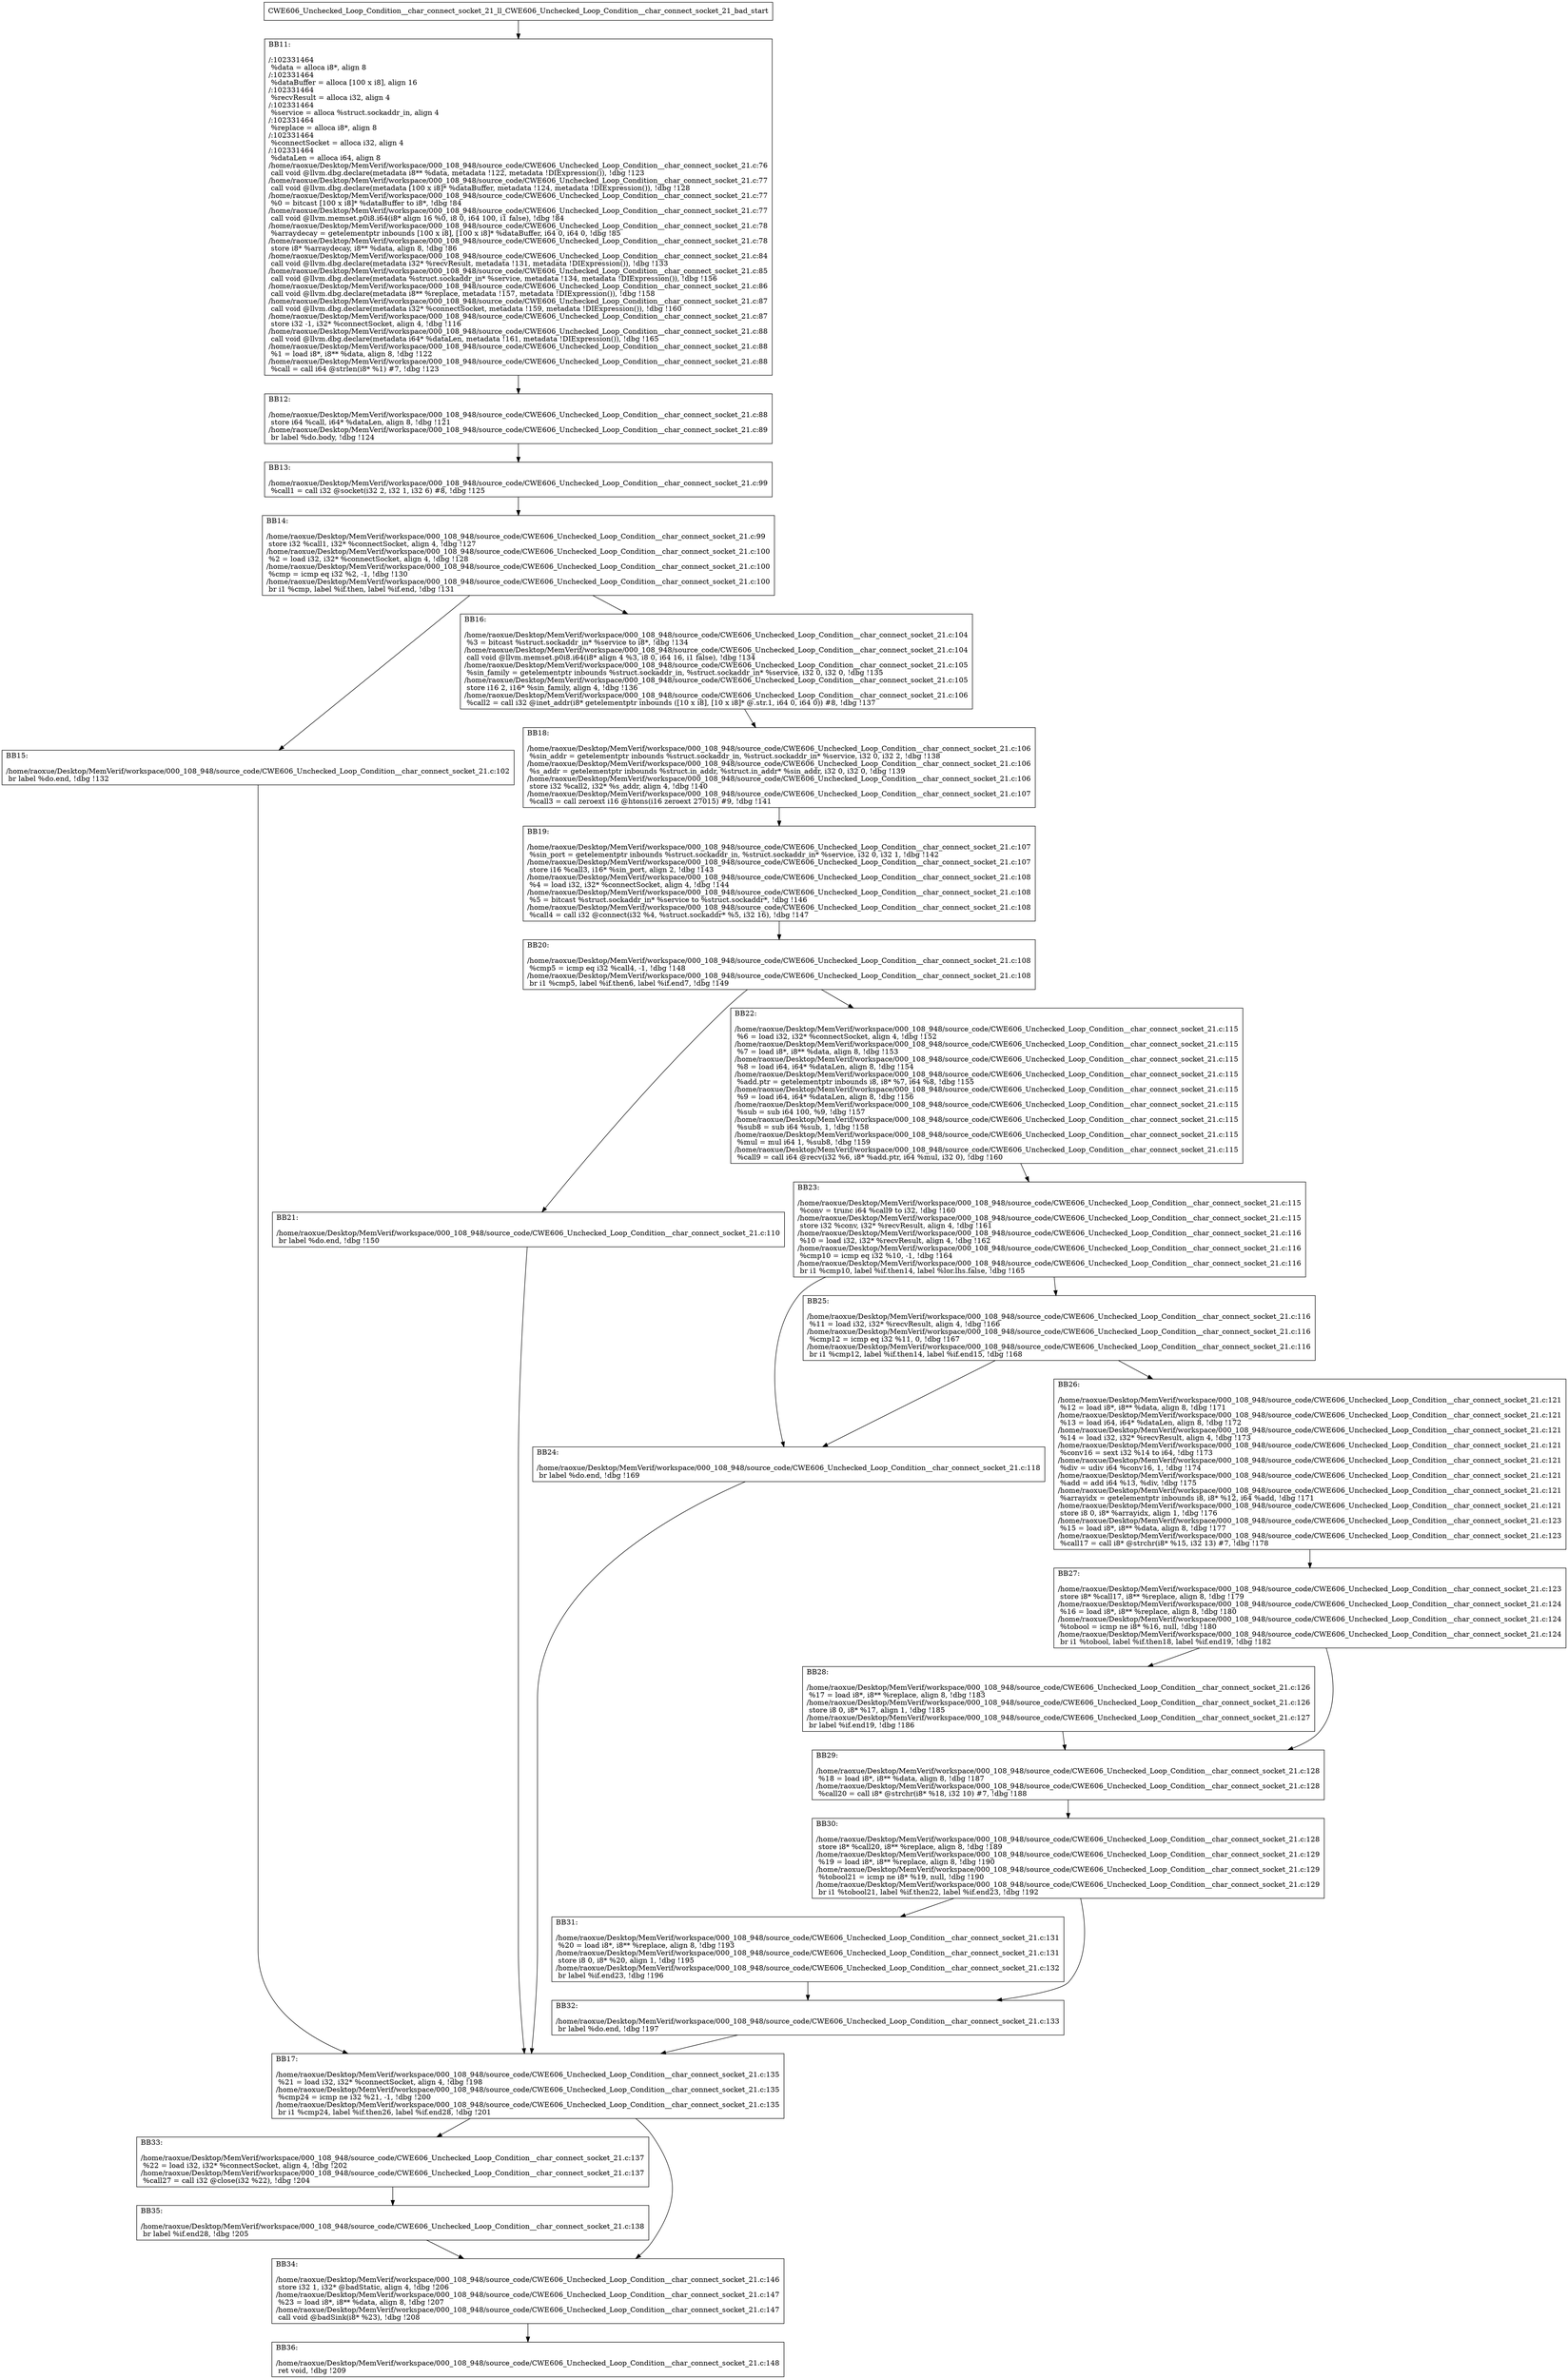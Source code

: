 digraph "CFG for'CWE606_Unchecked_Loop_Condition__char_connect_socket_21_ll_CWE606_Unchecked_Loop_Condition__char_connect_socket_21_bad' function" {
	BBCWE606_Unchecked_Loop_Condition__char_connect_socket_21_ll_CWE606_Unchecked_Loop_Condition__char_connect_socket_21_bad_start[shape=record,label="{CWE606_Unchecked_Loop_Condition__char_connect_socket_21_ll_CWE606_Unchecked_Loop_Condition__char_connect_socket_21_bad_start}"];
	BBCWE606_Unchecked_Loop_Condition__char_connect_socket_21_ll_CWE606_Unchecked_Loop_Condition__char_connect_socket_21_bad_start-> CWE606_Unchecked_Loop_Condition__char_connect_socket_21_ll_CWE606_Unchecked_Loop_Condition__char_connect_socket_21_badBB11;
	CWE606_Unchecked_Loop_Condition__char_connect_socket_21_ll_CWE606_Unchecked_Loop_Condition__char_connect_socket_21_badBB11 [shape=record, label="{BB11:\l\l/:102331464\l
  %data = alloca i8*, align 8\l
/:102331464\l
  %dataBuffer = alloca [100 x i8], align 16\l
/:102331464\l
  %recvResult = alloca i32, align 4\l
/:102331464\l
  %service = alloca %struct.sockaddr_in, align 4\l
/:102331464\l
  %replace = alloca i8*, align 8\l
/:102331464\l
  %connectSocket = alloca i32, align 4\l
/:102331464\l
  %dataLen = alloca i64, align 8\l
/home/raoxue/Desktop/MemVerif/workspace/000_108_948/source_code/CWE606_Unchecked_Loop_Condition__char_connect_socket_21.c:76\l
  call void @llvm.dbg.declare(metadata i8** %data, metadata !122, metadata !DIExpression()), !dbg !123\l
/home/raoxue/Desktop/MemVerif/workspace/000_108_948/source_code/CWE606_Unchecked_Loop_Condition__char_connect_socket_21.c:77\l
  call void @llvm.dbg.declare(metadata [100 x i8]* %dataBuffer, metadata !124, metadata !DIExpression()), !dbg !128\l
/home/raoxue/Desktop/MemVerif/workspace/000_108_948/source_code/CWE606_Unchecked_Loop_Condition__char_connect_socket_21.c:77\l
  %0 = bitcast [100 x i8]* %dataBuffer to i8*, !dbg !84\l
/home/raoxue/Desktop/MemVerif/workspace/000_108_948/source_code/CWE606_Unchecked_Loop_Condition__char_connect_socket_21.c:77\l
  call void @llvm.memset.p0i8.i64(i8* align 16 %0, i8 0, i64 100, i1 false), !dbg !84\l
/home/raoxue/Desktop/MemVerif/workspace/000_108_948/source_code/CWE606_Unchecked_Loop_Condition__char_connect_socket_21.c:78\l
  %arraydecay = getelementptr inbounds [100 x i8], [100 x i8]* %dataBuffer, i64 0, i64 0, !dbg !85\l
/home/raoxue/Desktop/MemVerif/workspace/000_108_948/source_code/CWE606_Unchecked_Loop_Condition__char_connect_socket_21.c:78\l
  store i8* %arraydecay, i8** %data, align 8, !dbg !86\l
/home/raoxue/Desktop/MemVerif/workspace/000_108_948/source_code/CWE606_Unchecked_Loop_Condition__char_connect_socket_21.c:84\l
  call void @llvm.dbg.declare(metadata i32* %recvResult, metadata !131, metadata !DIExpression()), !dbg !133\l
/home/raoxue/Desktop/MemVerif/workspace/000_108_948/source_code/CWE606_Unchecked_Loop_Condition__char_connect_socket_21.c:85\l
  call void @llvm.dbg.declare(metadata %struct.sockaddr_in* %service, metadata !134, metadata !DIExpression()), !dbg !156\l
/home/raoxue/Desktop/MemVerif/workspace/000_108_948/source_code/CWE606_Unchecked_Loop_Condition__char_connect_socket_21.c:86\l
  call void @llvm.dbg.declare(metadata i8** %replace, metadata !157, metadata !DIExpression()), !dbg !158\l
/home/raoxue/Desktop/MemVerif/workspace/000_108_948/source_code/CWE606_Unchecked_Loop_Condition__char_connect_socket_21.c:87\l
  call void @llvm.dbg.declare(metadata i32* %connectSocket, metadata !159, metadata !DIExpression()), !dbg !160\l
/home/raoxue/Desktop/MemVerif/workspace/000_108_948/source_code/CWE606_Unchecked_Loop_Condition__char_connect_socket_21.c:87\l
  store i32 -1, i32* %connectSocket, align 4, !dbg !116\l
/home/raoxue/Desktop/MemVerif/workspace/000_108_948/source_code/CWE606_Unchecked_Loop_Condition__char_connect_socket_21.c:88\l
  call void @llvm.dbg.declare(metadata i64* %dataLen, metadata !161, metadata !DIExpression()), !dbg !165\l
/home/raoxue/Desktop/MemVerif/workspace/000_108_948/source_code/CWE606_Unchecked_Loop_Condition__char_connect_socket_21.c:88\l
  %1 = load i8*, i8** %data, align 8, !dbg !122\l
/home/raoxue/Desktop/MemVerif/workspace/000_108_948/source_code/CWE606_Unchecked_Loop_Condition__char_connect_socket_21.c:88\l
  %call = call i64 @strlen(i8* %1) #7, !dbg !123\l
}"];
	CWE606_Unchecked_Loop_Condition__char_connect_socket_21_ll_CWE606_Unchecked_Loop_Condition__char_connect_socket_21_badBB11-> CWE606_Unchecked_Loop_Condition__char_connect_socket_21_ll_CWE606_Unchecked_Loop_Condition__char_connect_socket_21_badBB12;
	CWE606_Unchecked_Loop_Condition__char_connect_socket_21_ll_CWE606_Unchecked_Loop_Condition__char_connect_socket_21_badBB12 [shape=record, label="{BB12:\l\l/home/raoxue/Desktop/MemVerif/workspace/000_108_948/source_code/CWE606_Unchecked_Loop_Condition__char_connect_socket_21.c:88\l
  store i64 %call, i64* %dataLen, align 8, !dbg !121\l
/home/raoxue/Desktop/MemVerif/workspace/000_108_948/source_code/CWE606_Unchecked_Loop_Condition__char_connect_socket_21.c:89\l
  br label %do.body, !dbg !124\l
}"];
	CWE606_Unchecked_Loop_Condition__char_connect_socket_21_ll_CWE606_Unchecked_Loop_Condition__char_connect_socket_21_badBB12-> CWE606_Unchecked_Loop_Condition__char_connect_socket_21_ll_CWE606_Unchecked_Loop_Condition__char_connect_socket_21_badBB13;
	CWE606_Unchecked_Loop_Condition__char_connect_socket_21_ll_CWE606_Unchecked_Loop_Condition__char_connect_socket_21_badBB13 [shape=record, label="{BB13:\l\l/home/raoxue/Desktop/MemVerif/workspace/000_108_948/source_code/CWE606_Unchecked_Loop_Condition__char_connect_socket_21.c:99\l
  %call1 = call i32 @socket(i32 2, i32 1, i32 6) #8, !dbg !125\l
}"];
	CWE606_Unchecked_Loop_Condition__char_connect_socket_21_ll_CWE606_Unchecked_Loop_Condition__char_connect_socket_21_badBB13-> CWE606_Unchecked_Loop_Condition__char_connect_socket_21_ll_CWE606_Unchecked_Loop_Condition__char_connect_socket_21_badBB14;
	CWE606_Unchecked_Loop_Condition__char_connect_socket_21_ll_CWE606_Unchecked_Loop_Condition__char_connect_socket_21_badBB14 [shape=record, label="{BB14:\l\l/home/raoxue/Desktop/MemVerif/workspace/000_108_948/source_code/CWE606_Unchecked_Loop_Condition__char_connect_socket_21.c:99\l
  store i32 %call1, i32* %connectSocket, align 4, !dbg !127\l
/home/raoxue/Desktop/MemVerif/workspace/000_108_948/source_code/CWE606_Unchecked_Loop_Condition__char_connect_socket_21.c:100\l
  %2 = load i32, i32* %connectSocket, align 4, !dbg !128\l
/home/raoxue/Desktop/MemVerif/workspace/000_108_948/source_code/CWE606_Unchecked_Loop_Condition__char_connect_socket_21.c:100\l
  %cmp = icmp eq i32 %2, -1, !dbg !130\l
/home/raoxue/Desktop/MemVerif/workspace/000_108_948/source_code/CWE606_Unchecked_Loop_Condition__char_connect_socket_21.c:100\l
  br i1 %cmp, label %if.then, label %if.end, !dbg !131\l
}"];
	CWE606_Unchecked_Loop_Condition__char_connect_socket_21_ll_CWE606_Unchecked_Loop_Condition__char_connect_socket_21_badBB14-> CWE606_Unchecked_Loop_Condition__char_connect_socket_21_ll_CWE606_Unchecked_Loop_Condition__char_connect_socket_21_badBB15;
	CWE606_Unchecked_Loop_Condition__char_connect_socket_21_ll_CWE606_Unchecked_Loop_Condition__char_connect_socket_21_badBB14-> CWE606_Unchecked_Loop_Condition__char_connect_socket_21_ll_CWE606_Unchecked_Loop_Condition__char_connect_socket_21_badBB16;
	CWE606_Unchecked_Loop_Condition__char_connect_socket_21_ll_CWE606_Unchecked_Loop_Condition__char_connect_socket_21_badBB15 [shape=record, label="{BB15:\l\l/home/raoxue/Desktop/MemVerif/workspace/000_108_948/source_code/CWE606_Unchecked_Loop_Condition__char_connect_socket_21.c:102\l
  br label %do.end, !dbg !132\l
}"];
	CWE606_Unchecked_Loop_Condition__char_connect_socket_21_ll_CWE606_Unchecked_Loop_Condition__char_connect_socket_21_badBB15-> CWE606_Unchecked_Loop_Condition__char_connect_socket_21_ll_CWE606_Unchecked_Loop_Condition__char_connect_socket_21_badBB17;
	CWE606_Unchecked_Loop_Condition__char_connect_socket_21_ll_CWE606_Unchecked_Loop_Condition__char_connect_socket_21_badBB16 [shape=record, label="{BB16:\l\l/home/raoxue/Desktop/MemVerif/workspace/000_108_948/source_code/CWE606_Unchecked_Loop_Condition__char_connect_socket_21.c:104\l
  %3 = bitcast %struct.sockaddr_in* %service to i8*, !dbg !134\l
/home/raoxue/Desktop/MemVerif/workspace/000_108_948/source_code/CWE606_Unchecked_Loop_Condition__char_connect_socket_21.c:104\l
  call void @llvm.memset.p0i8.i64(i8* align 4 %3, i8 0, i64 16, i1 false), !dbg !134\l
/home/raoxue/Desktop/MemVerif/workspace/000_108_948/source_code/CWE606_Unchecked_Loop_Condition__char_connect_socket_21.c:105\l
  %sin_family = getelementptr inbounds %struct.sockaddr_in, %struct.sockaddr_in* %service, i32 0, i32 0, !dbg !135\l
/home/raoxue/Desktop/MemVerif/workspace/000_108_948/source_code/CWE606_Unchecked_Loop_Condition__char_connect_socket_21.c:105\l
  store i16 2, i16* %sin_family, align 4, !dbg !136\l
/home/raoxue/Desktop/MemVerif/workspace/000_108_948/source_code/CWE606_Unchecked_Loop_Condition__char_connect_socket_21.c:106\l
  %call2 = call i32 @inet_addr(i8* getelementptr inbounds ([10 x i8], [10 x i8]* @.str.1, i64 0, i64 0)) #8, !dbg !137\l
}"];
	CWE606_Unchecked_Loop_Condition__char_connect_socket_21_ll_CWE606_Unchecked_Loop_Condition__char_connect_socket_21_badBB16-> CWE606_Unchecked_Loop_Condition__char_connect_socket_21_ll_CWE606_Unchecked_Loop_Condition__char_connect_socket_21_badBB18;
	CWE606_Unchecked_Loop_Condition__char_connect_socket_21_ll_CWE606_Unchecked_Loop_Condition__char_connect_socket_21_badBB18 [shape=record, label="{BB18:\l\l/home/raoxue/Desktop/MemVerif/workspace/000_108_948/source_code/CWE606_Unchecked_Loop_Condition__char_connect_socket_21.c:106\l
  %sin_addr = getelementptr inbounds %struct.sockaddr_in, %struct.sockaddr_in* %service, i32 0, i32 2, !dbg !138\l
/home/raoxue/Desktop/MemVerif/workspace/000_108_948/source_code/CWE606_Unchecked_Loop_Condition__char_connect_socket_21.c:106\l
  %s_addr = getelementptr inbounds %struct.in_addr, %struct.in_addr* %sin_addr, i32 0, i32 0, !dbg !139\l
/home/raoxue/Desktop/MemVerif/workspace/000_108_948/source_code/CWE606_Unchecked_Loop_Condition__char_connect_socket_21.c:106\l
  store i32 %call2, i32* %s_addr, align 4, !dbg !140\l
/home/raoxue/Desktop/MemVerif/workspace/000_108_948/source_code/CWE606_Unchecked_Loop_Condition__char_connect_socket_21.c:107\l
  %call3 = call zeroext i16 @htons(i16 zeroext 27015) #9, !dbg !141\l
}"];
	CWE606_Unchecked_Loop_Condition__char_connect_socket_21_ll_CWE606_Unchecked_Loop_Condition__char_connect_socket_21_badBB18-> CWE606_Unchecked_Loop_Condition__char_connect_socket_21_ll_CWE606_Unchecked_Loop_Condition__char_connect_socket_21_badBB19;
	CWE606_Unchecked_Loop_Condition__char_connect_socket_21_ll_CWE606_Unchecked_Loop_Condition__char_connect_socket_21_badBB19 [shape=record, label="{BB19:\l\l/home/raoxue/Desktop/MemVerif/workspace/000_108_948/source_code/CWE606_Unchecked_Loop_Condition__char_connect_socket_21.c:107\l
  %sin_port = getelementptr inbounds %struct.sockaddr_in, %struct.sockaddr_in* %service, i32 0, i32 1, !dbg !142\l
/home/raoxue/Desktop/MemVerif/workspace/000_108_948/source_code/CWE606_Unchecked_Loop_Condition__char_connect_socket_21.c:107\l
  store i16 %call3, i16* %sin_port, align 2, !dbg !143\l
/home/raoxue/Desktop/MemVerif/workspace/000_108_948/source_code/CWE606_Unchecked_Loop_Condition__char_connect_socket_21.c:108\l
  %4 = load i32, i32* %connectSocket, align 4, !dbg !144\l
/home/raoxue/Desktop/MemVerif/workspace/000_108_948/source_code/CWE606_Unchecked_Loop_Condition__char_connect_socket_21.c:108\l
  %5 = bitcast %struct.sockaddr_in* %service to %struct.sockaddr*, !dbg !146\l
/home/raoxue/Desktop/MemVerif/workspace/000_108_948/source_code/CWE606_Unchecked_Loop_Condition__char_connect_socket_21.c:108\l
  %call4 = call i32 @connect(i32 %4, %struct.sockaddr* %5, i32 16), !dbg !147\l
}"];
	CWE606_Unchecked_Loop_Condition__char_connect_socket_21_ll_CWE606_Unchecked_Loop_Condition__char_connect_socket_21_badBB19-> CWE606_Unchecked_Loop_Condition__char_connect_socket_21_ll_CWE606_Unchecked_Loop_Condition__char_connect_socket_21_badBB20;
	CWE606_Unchecked_Loop_Condition__char_connect_socket_21_ll_CWE606_Unchecked_Loop_Condition__char_connect_socket_21_badBB20 [shape=record, label="{BB20:\l\l/home/raoxue/Desktop/MemVerif/workspace/000_108_948/source_code/CWE606_Unchecked_Loop_Condition__char_connect_socket_21.c:108\l
  %cmp5 = icmp eq i32 %call4, -1, !dbg !148\l
/home/raoxue/Desktop/MemVerif/workspace/000_108_948/source_code/CWE606_Unchecked_Loop_Condition__char_connect_socket_21.c:108\l
  br i1 %cmp5, label %if.then6, label %if.end7, !dbg !149\l
}"];
	CWE606_Unchecked_Loop_Condition__char_connect_socket_21_ll_CWE606_Unchecked_Loop_Condition__char_connect_socket_21_badBB20-> CWE606_Unchecked_Loop_Condition__char_connect_socket_21_ll_CWE606_Unchecked_Loop_Condition__char_connect_socket_21_badBB21;
	CWE606_Unchecked_Loop_Condition__char_connect_socket_21_ll_CWE606_Unchecked_Loop_Condition__char_connect_socket_21_badBB20-> CWE606_Unchecked_Loop_Condition__char_connect_socket_21_ll_CWE606_Unchecked_Loop_Condition__char_connect_socket_21_badBB22;
	CWE606_Unchecked_Loop_Condition__char_connect_socket_21_ll_CWE606_Unchecked_Loop_Condition__char_connect_socket_21_badBB21 [shape=record, label="{BB21:\l\l/home/raoxue/Desktop/MemVerif/workspace/000_108_948/source_code/CWE606_Unchecked_Loop_Condition__char_connect_socket_21.c:110\l
  br label %do.end, !dbg !150\l
}"];
	CWE606_Unchecked_Loop_Condition__char_connect_socket_21_ll_CWE606_Unchecked_Loop_Condition__char_connect_socket_21_badBB21-> CWE606_Unchecked_Loop_Condition__char_connect_socket_21_ll_CWE606_Unchecked_Loop_Condition__char_connect_socket_21_badBB17;
	CWE606_Unchecked_Loop_Condition__char_connect_socket_21_ll_CWE606_Unchecked_Loop_Condition__char_connect_socket_21_badBB22 [shape=record, label="{BB22:\l\l/home/raoxue/Desktop/MemVerif/workspace/000_108_948/source_code/CWE606_Unchecked_Loop_Condition__char_connect_socket_21.c:115\l
  %6 = load i32, i32* %connectSocket, align 4, !dbg !152\l
/home/raoxue/Desktop/MemVerif/workspace/000_108_948/source_code/CWE606_Unchecked_Loop_Condition__char_connect_socket_21.c:115\l
  %7 = load i8*, i8** %data, align 8, !dbg !153\l
/home/raoxue/Desktop/MemVerif/workspace/000_108_948/source_code/CWE606_Unchecked_Loop_Condition__char_connect_socket_21.c:115\l
  %8 = load i64, i64* %dataLen, align 8, !dbg !154\l
/home/raoxue/Desktop/MemVerif/workspace/000_108_948/source_code/CWE606_Unchecked_Loop_Condition__char_connect_socket_21.c:115\l
  %add.ptr = getelementptr inbounds i8, i8* %7, i64 %8, !dbg !155\l
/home/raoxue/Desktop/MemVerif/workspace/000_108_948/source_code/CWE606_Unchecked_Loop_Condition__char_connect_socket_21.c:115\l
  %9 = load i64, i64* %dataLen, align 8, !dbg !156\l
/home/raoxue/Desktop/MemVerif/workspace/000_108_948/source_code/CWE606_Unchecked_Loop_Condition__char_connect_socket_21.c:115\l
  %sub = sub i64 100, %9, !dbg !157\l
/home/raoxue/Desktop/MemVerif/workspace/000_108_948/source_code/CWE606_Unchecked_Loop_Condition__char_connect_socket_21.c:115\l
  %sub8 = sub i64 %sub, 1, !dbg !158\l
/home/raoxue/Desktop/MemVerif/workspace/000_108_948/source_code/CWE606_Unchecked_Loop_Condition__char_connect_socket_21.c:115\l
  %mul = mul i64 1, %sub8, !dbg !159\l
/home/raoxue/Desktop/MemVerif/workspace/000_108_948/source_code/CWE606_Unchecked_Loop_Condition__char_connect_socket_21.c:115\l
  %call9 = call i64 @recv(i32 %6, i8* %add.ptr, i64 %mul, i32 0), !dbg !160\l
}"];
	CWE606_Unchecked_Loop_Condition__char_connect_socket_21_ll_CWE606_Unchecked_Loop_Condition__char_connect_socket_21_badBB22-> CWE606_Unchecked_Loop_Condition__char_connect_socket_21_ll_CWE606_Unchecked_Loop_Condition__char_connect_socket_21_badBB23;
	CWE606_Unchecked_Loop_Condition__char_connect_socket_21_ll_CWE606_Unchecked_Loop_Condition__char_connect_socket_21_badBB23 [shape=record, label="{BB23:\l\l/home/raoxue/Desktop/MemVerif/workspace/000_108_948/source_code/CWE606_Unchecked_Loop_Condition__char_connect_socket_21.c:115\l
  %conv = trunc i64 %call9 to i32, !dbg !160\l
/home/raoxue/Desktop/MemVerif/workspace/000_108_948/source_code/CWE606_Unchecked_Loop_Condition__char_connect_socket_21.c:115\l
  store i32 %conv, i32* %recvResult, align 4, !dbg !161\l
/home/raoxue/Desktop/MemVerif/workspace/000_108_948/source_code/CWE606_Unchecked_Loop_Condition__char_connect_socket_21.c:116\l
  %10 = load i32, i32* %recvResult, align 4, !dbg !162\l
/home/raoxue/Desktop/MemVerif/workspace/000_108_948/source_code/CWE606_Unchecked_Loop_Condition__char_connect_socket_21.c:116\l
  %cmp10 = icmp eq i32 %10, -1, !dbg !164\l
/home/raoxue/Desktop/MemVerif/workspace/000_108_948/source_code/CWE606_Unchecked_Loop_Condition__char_connect_socket_21.c:116\l
  br i1 %cmp10, label %if.then14, label %lor.lhs.false, !dbg !165\l
}"];
	CWE606_Unchecked_Loop_Condition__char_connect_socket_21_ll_CWE606_Unchecked_Loop_Condition__char_connect_socket_21_badBB23-> CWE606_Unchecked_Loop_Condition__char_connect_socket_21_ll_CWE606_Unchecked_Loop_Condition__char_connect_socket_21_badBB24;
	CWE606_Unchecked_Loop_Condition__char_connect_socket_21_ll_CWE606_Unchecked_Loop_Condition__char_connect_socket_21_badBB23-> CWE606_Unchecked_Loop_Condition__char_connect_socket_21_ll_CWE606_Unchecked_Loop_Condition__char_connect_socket_21_badBB25;
	CWE606_Unchecked_Loop_Condition__char_connect_socket_21_ll_CWE606_Unchecked_Loop_Condition__char_connect_socket_21_badBB25 [shape=record, label="{BB25:\l\l/home/raoxue/Desktop/MemVerif/workspace/000_108_948/source_code/CWE606_Unchecked_Loop_Condition__char_connect_socket_21.c:116\l
  %11 = load i32, i32* %recvResult, align 4, !dbg !166\l
/home/raoxue/Desktop/MemVerif/workspace/000_108_948/source_code/CWE606_Unchecked_Loop_Condition__char_connect_socket_21.c:116\l
  %cmp12 = icmp eq i32 %11, 0, !dbg !167\l
/home/raoxue/Desktop/MemVerif/workspace/000_108_948/source_code/CWE606_Unchecked_Loop_Condition__char_connect_socket_21.c:116\l
  br i1 %cmp12, label %if.then14, label %if.end15, !dbg !168\l
}"];
	CWE606_Unchecked_Loop_Condition__char_connect_socket_21_ll_CWE606_Unchecked_Loop_Condition__char_connect_socket_21_badBB25-> CWE606_Unchecked_Loop_Condition__char_connect_socket_21_ll_CWE606_Unchecked_Loop_Condition__char_connect_socket_21_badBB24;
	CWE606_Unchecked_Loop_Condition__char_connect_socket_21_ll_CWE606_Unchecked_Loop_Condition__char_connect_socket_21_badBB25-> CWE606_Unchecked_Loop_Condition__char_connect_socket_21_ll_CWE606_Unchecked_Loop_Condition__char_connect_socket_21_badBB26;
	CWE606_Unchecked_Loop_Condition__char_connect_socket_21_ll_CWE606_Unchecked_Loop_Condition__char_connect_socket_21_badBB24 [shape=record, label="{BB24:\l\l/home/raoxue/Desktop/MemVerif/workspace/000_108_948/source_code/CWE606_Unchecked_Loop_Condition__char_connect_socket_21.c:118\l
  br label %do.end, !dbg !169\l
}"];
	CWE606_Unchecked_Loop_Condition__char_connect_socket_21_ll_CWE606_Unchecked_Loop_Condition__char_connect_socket_21_badBB24-> CWE606_Unchecked_Loop_Condition__char_connect_socket_21_ll_CWE606_Unchecked_Loop_Condition__char_connect_socket_21_badBB17;
	CWE606_Unchecked_Loop_Condition__char_connect_socket_21_ll_CWE606_Unchecked_Loop_Condition__char_connect_socket_21_badBB26 [shape=record, label="{BB26:\l\l/home/raoxue/Desktop/MemVerif/workspace/000_108_948/source_code/CWE606_Unchecked_Loop_Condition__char_connect_socket_21.c:121\l
  %12 = load i8*, i8** %data, align 8, !dbg !171\l
/home/raoxue/Desktop/MemVerif/workspace/000_108_948/source_code/CWE606_Unchecked_Loop_Condition__char_connect_socket_21.c:121\l
  %13 = load i64, i64* %dataLen, align 8, !dbg !172\l
/home/raoxue/Desktop/MemVerif/workspace/000_108_948/source_code/CWE606_Unchecked_Loop_Condition__char_connect_socket_21.c:121\l
  %14 = load i32, i32* %recvResult, align 4, !dbg !173\l
/home/raoxue/Desktop/MemVerif/workspace/000_108_948/source_code/CWE606_Unchecked_Loop_Condition__char_connect_socket_21.c:121\l
  %conv16 = sext i32 %14 to i64, !dbg !173\l
/home/raoxue/Desktop/MemVerif/workspace/000_108_948/source_code/CWE606_Unchecked_Loop_Condition__char_connect_socket_21.c:121\l
  %div = udiv i64 %conv16, 1, !dbg !174\l
/home/raoxue/Desktop/MemVerif/workspace/000_108_948/source_code/CWE606_Unchecked_Loop_Condition__char_connect_socket_21.c:121\l
  %add = add i64 %13, %div, !dbg !175\l
/home/raoxue/Desktop/MemVerif/workspace/000_108_948/source_code/CWE606_Unchecked_Loop_Condition__char_connect_socket_21.c:121\l
  %arrayidx = getelementptr inbounds i8, i8* %12, i64 %add, !dbg !171\l
/home/raoxue/Desktop/MemVerif/workspace/000_108_948/source_code/CWE606_Unchecked_Loop_Condition__char_connect_socket_21.c:121\l
  store i8 0, i8* %arrayidx, align 1, !dbg !176\l
/home/raoxue/Desktop/MemVerif/workspace/000_108_948/source_code/CWE606_Unchecked_Loop_Condition__char_connect_socket_21.c:123\l
  %15 = load i8*, i8** %data, align 8, !dbg !177\l
/home/raoxue/Desktop/MemVerif/workspace/000_108_948/source_code/CWE606_Unchecked_Loop_Condition__char_connect_socket_21.c:123\l
  %call17 = call i8* @strchr(i8* %15, i32 13) #7, !dbg !178\l
}"];
	CWE606_Unchecked_Loop_Condition__char_connect_socket_21_ll_CWE606_Unchecked_Loop_Condition__char_connect_socket_21_badBB26-> CWE606_Unchecked_Loop_Condition__char_connect_socket_21_ll_CWE606_Unchecked_Loop_Condition__char_connect_socket_21_badBB27;
	CWE606_Unchecked_Loop_Condition__char_connect_socket_21_ll_CWE606_Unchecked_Loop_Condition__char_connect_socket_21_badBB27 [shape=record, label="{BB27:\l\l/home/raoxue/Desktop/MemVerif/workspace/000_108_948/source_code/CWE606_Unchecked_Loop_Condition__char_connect_socket_21.c:123\l
  store i8* %call17, i8** %replace, align 8, !dbg !179\l
/home/raoxue/Desktop/MemVerif/workspace/000_108_948/source_code/CWE606_Unchecked_Loop_Condition__char_connect_socket_21.c:124\l
  %16 = load i8*, i8** %replace, align 8, !dbg !180\l
/home/raoxue/Desktop/MemVerif/workspace/000_108_948/source_code/CWE606_Unchecked_Loop_Condition__char_connect_socket_21.c:124\l
  %tobool = icmp ne i8* %16, null, !dbg !180\l
/home/raoxue/Desktop/MemVerif/workspace/000_108_948/source_code/CWE606_Unchecked_Loop_Condition__char_connect_socket_21.c:124\l
  br i1 %tobool, label %if.then18, label %if.end19, !dbg !182\l
}"];
	CWE606_Unchecked_Loop_Condition__char_connect_socket_21_ll_CWE606_Unchecked_Loop_Condition__char_connect_socket_21_badBB27-> CWE606_Unchecked_Loop_Condition__char_connect_socket_21_ll_CWE606_Unchecked_Loop_Condition__char_connect_socket_21_badBB28;
	CWE606_Unchecked_Loop_Condition__char_connect_socket_21_ll_CWE606_Unchecked_Loop_Condition__char_connect_socket_21_badBB27-> CWE606_Unchecked_Loop_Condition__char_connect_socket_21_ll_CWE606_Unchecked_Loop_Condition__char_connect_socket_21_badBB29;
	CWE606_Unchecked_Loop_Condition__char_connect_socket_21_ll_CWE606_Unchecked_Loop_Condition__char_connect_socket_21_badBB28 [shape=record, label="{BB28:\l\l/home/raoxue/Desktop/MemVerif/workspace/000_108_948/source_code/CWE606_Unchecked_Loop_Condition__char_connect_socket_21.c:126\l
  %17 = load i8*, i8** %replace, align 8, !dbg !183\l
/home/raoxue/Desktop/MemVerif/workspace/000_108_948/source_code/CWE606_Unchecked_Loop_Condition__char_connect_socket_21.c:126\l
  store i8 0, i8* %17, align 1, !dbg !185\l
/home/raoxue/Desktop/MemVerif/workspace/000_108_948/source_code/CWE606_Unchecked_Loop_Condition__char_connect_socket_21.c:127\l
  br label %if.end19, !dbg !186\l
}"];
	CWE606_Unchecked_Loop_Condition__char_connect_socket_21_ll_CWE606_Unchecked_Loop_Condition__char_connect_socket_21_badBB28-> CWE606_Unchecked_Loop_Condition__char_connect_socket_21_ll_CWE606_Unchecked_Loop_Condition__char_connect_socket_21_badBB29;
	CWE606_Unchecked_Loop_Condition__char_connect_socket_21_ll_CWE606_Unchecked_Loop_Condition__char_connect_socket_21_badBB29 [shape=record, label="{BB29:\l\l/home/raoxue/Desktop/MemVerif/workspace/000_108_948/source_code/CWE606_Unchecked_Loop_Condition__char_connect_socket_21.c:128\l
  %18 = load i8*, i8** %data, align 8, !dbg !187\l
/home/raoxue/Desktop/MemVerif/workspace/000_108_948/source_code/CWE606_Unchecked_Loop_Condition__char_connect_socket_21.c:128\l
  %call20 = call i8* @strchr(i8* %18, i32 10) #7, !dbg !188\l
}"];
	CWE606_Unchecked_Loop_Condition__char_connect_socket_21_ll_CWE606_Unchecked_Loop_Condition__char_connect_socket_21_badBB29-> CWE606_Unchecked_Loop_Condition__char_connect_socket_21_ll_CWE606_Unchecked_Loop_Condition__char_connect_socket_21_badBB30;
	CWE606_Unchecked_Loop_Condition__char_connect_socket_21_ll_CWE606_Unchecked_Loop_Condition__char_connect_socket_21_badBB30 [shape=record, label="{BB30:\l\l/home/raoxue/Desktop/MemVerif/workspace/000_108_948/source_code/CWE606_Unchecked_Loop_Condition__char_connect_socket_21.c:128\l
  store i8* %call20, i8** %replace, align 8, !dbg !189\l
/home/raoxue/Desktop/MemVerif/workspace/000_108_948/source_code/CWE606_Unchecked_Loop_Condition__char_connect_socket_21.c:129\l
  %19 = load i8*, i8** %replace, align 8, !dbg !190\l
/home/raoxue/Desktop/MemVerif/workspace/000_108_948/source_code/CWE606_Unchecked_Loop_Condition__char_connect_socket_21.c:129\l
  %tobool21 = icmp ne i8* %19, null, !dbg !190\l
/home/raoxue/Desktop/MemVerif/workspace/000_108_948/source_code/CWE606_Unchecked_Loop_Condition__char_connect_socket_21.c:129\l
  br i1 %tobool21, label %if.then22, label %if.end23, !dbg !192\l
}"];
	CWE606_Unchecked_Loop_Condition__char_connect_socket_21_ll_CWE606_Unchecked_Loop_Condition__char_connect_socket_21_badBB30-> CWE606_Unchecked_Loop_Condition__char_connect_socket_21_ll_CWE606_Unchecked_Loop_Condition__char_connect_socket_21_badBB31;
	CWE606_Unchecked_Loop_Condition__char_connect_socket_21_ll_CWE606_Unchecked_Loop_Condition__char_connect_socket_21_badBB30-> CWE606_Unchecked_Loop_Condition__char_connect_socket_21_ll_CWE606_Unchecked_Loop_Condition__char_connect_socket_21_badBB32;
	CWE606_Unchecked_Loop_Condition__char_connect_socket_21_ll_CWE606_Unchecked_Loop_Condition__char_connect_socket_21_badBB31 [shape=record, label="{BB31:\l\l/home/raoxue/Desktop/MemVerif/workspace/000_108_948/source_code/CWE606_Unchecked_Loop_Condition__char_connect_socket_21.c:131\l
  %20 = load i8*, i8** %replace, align 8, !dbg !193\l
/home/raoxue/Desktop/MemVerif/workspace/000_108_948/source_code/CWE606_Unchecked_Loop_Condition__char_connect_socket_21.c:131\l
  store i8 0, i8* %20, align 1, !dbg !195\l
/home/raoxue/Desktop/MemVerif/workspace/000_108_948/source_code/CWE606_Unchecked_Loop_Condition__char_connect_socket_21.c:132\l
  br label %if.end23, !dbg !196\l
}"];
	CWE606_Unchecked_Loop_Condition__char_connect_socket_21_ll_CWE606_Unchecked_Loop_Condition__char_connect_socket_21_badBB31-> CWE606_Unchecked_Loop_Condition__char_connect_socket_21_ll_CWE606_Unchecked_Loop_Condition__char_connect_socket_21_badBB32;
	CWE606_Unchecked_Loop_Condition__char_connect_socket_21_ll_CWE606_Unchecked_Loop_Condition__char_connect_socket_21_badBB32 [shape=record, label="{BB32:\l\l/home/raoxue/Desktop/MemVerif/workspace/000_108_948/source_code/CWE606_Unchecked_Loop_Condition__char_connect_socket_21.c:133\l
  br label %do.end, !dbg !197\l
}"];
	CWE606_Unchecked_Loop_Condition__char_connect_socket_21_ll_CWE606_Unchecked_Loop_Condition__char_connect_socket_21_badBB32-> CWE606_Unchecked_Loop_Condition__char_connect_socket_21_ll_CWE606_Unchecked_Loop_Condition__char_connect_socket_21_badBB17;
	CWE606_Unchecked_Loop_Condition__char_connect_socket_21_ll_CWE606_Unchecked_Loop_Condition__char_connect_socket_21_badBB17 [shape=record, label="{BB17:\l\l/home/raoxue/Desktop/MemVerif/workspace/000_108_948/source_code/CWE606_Unchecked_Loop_Condition__char_connect_socket_21.c:135\l
  %21 = load i32, i32* %connectSocket, align 4, !dbg !198\l
/home/raoxue/Desktop/MemVerif/workspace/000_108_948/source_code/CWE606_Unchecked_Loop_Condition__char_connect_socket_21.c:135\l
  %cmp24 = icmp ne i32 %21, -1, !dbg !200\l
/home/raoxue/Desktop/MemVerif/workspace/000_108_948/source_code/CWE606_Unchecked_Loop_Condition__char_connect_socket_21.c:135\l
  br i1 %cmp24, label %if.then26, label %if.end28, !dbg !201\l
}"];
	CWE606_Unchecked_Loop_Condition__char_connect_socket_21_ll_CWE606_Unchecked_Loop_Condition__char_connect_socket_21_badBB17-> CWE606_Unchecked_Loop_Condition__char_connect_socket_21_ll_CWE606_Unchecked_Loop_Condition__char_connect_socket_21_badBB33;
	CWE606_Unchecked_Loop_Condition__char_connect_socket_21_ll_CWE606_Unchecked_Loop_Condition__char_connect_socket_21_badBB17-> CWE606_Unchecked_Loop_Condition__char_connect_socket_21_ll_CWE606_Unchecked_Loop_Condition__char_connect_socket_21_badBB34;
	CWE606_Unchecked_Loop_Condition__char_connect_socket_21_ll_CWE606_Unchecked_Loop_Condition__char_connect_socket_21_badBB33 [shape=record, label="{BB33:\l\l/home/raoxue/Desktop/MemVerif/workspace/000_108_948/source_code/CWE606_Unchecked_Loop_Condition__char_connect_socket_21.c:137\l
  %22 = load i32, i32* %connectSocket, align 4, !dbg !202\l
/home/raoxue/Desktop/MemVerif/workspace/000_108_948/source_code/CWE606_Unchecked_Loop_Condition__char_connect_socket_21.c:137\l
  %call27 = call i32 @close(i32 %22), !dbg !204\l
}"];
	CWE606_Unchecked_Loop_Condition__char_connect_socket_21_ll_CWE606_Unchecked_Loop_Condition__char_connect_socket_21_badBB33-> CWE606_Unchecked_Loop_Condition__char_connect_socket_21_ll_CWE606_Unchecked_Loop_Condition__char_connect_socket_21_badBB35;
	CWE606_Unchecked_Loop_Condition__char_connect_socket_21_ll_CWE606_Unchecked_Loop_Condition__char_connect_socket_21_badBB35 [shape=record, label="{BB35:\l\l/home/raoxue/Desktop/MemVerif/workspace/000_108_948/source_code/CWE606_Unchecked_Loop_Condition__char_connect_socket_21.c:138\l
  br label %if.end28, !dbg !205\l
}"];
	CWE606_Unchecked_Loop_Condition__char_connect_socket_21_ll_CWE606_Unchecked_Loop_Condition__char_connect_socket_21_badBB35-> CWE606_Unchecked_Loop_Condition__char_connect_socket_21_ll_CWE606_Unchecked_Loop_Condition__char_connect_socket_21_badBB34;
	CWE606_Unchecked_Loop_Condition__char_connect_socket_21_ll_CWE606_Unchecked_Loop_Condition__char_connect_socket_21_badBB34 [shape=record, label="{BB34:\l\l/home/raoxue/Desktop/MemVerif/workspace/000_108_948/source_code/CWE606_Unchecked_Loop_Condition__char_connect_socket_21.c:146\l
  store i32 1, i32* @badStatic, align 4, !dbg !206\l
/home/raoxue/Desktop/MemVerif/workspace/000_108_948/source_code/CWE606_Unchecked_Loop_Condition__char_connect_socket_21.c:147\l
  %23 = load i8*, i8** %data, align 8, !dbg !207\l
/home/raoxue/Desktop/MemVerif/workspace/000_108_948/source_code/CWE606_Unchecked_Loop_Condition__char_connect_socket_21.c:147\l
  call void @badSink(i8* %23), !dbg !208\l
}"];
	CWE606_Unchecked_Loop_Condition__char_connect_socket_21_ll_CWE606_Unchecked_Loop_Condition__char_connect_socket_21_badBB34-> CWE606_Unchecked_Loop_Condition__char_connect_socket_21_ll_CWE606_Unchecked_Loop_Condition__char_connect_socket_21_badBB36;
	CWE606_Unchecked_Loop_Condition__char_connect_socket_21_ll_CWE606_Unchecked_Loop_Condition__char_connect_socket_21_badBB36 [shape=record, label="{BB36:\l\l/home/raoxue/Desktop/MemVerif/workspace/000_108_948/source_code/CWE606_Unchecked_Loop_Condition__char_connect_socket_21.c:148\l
  ret void, !dbg !209\l
}"];
}
